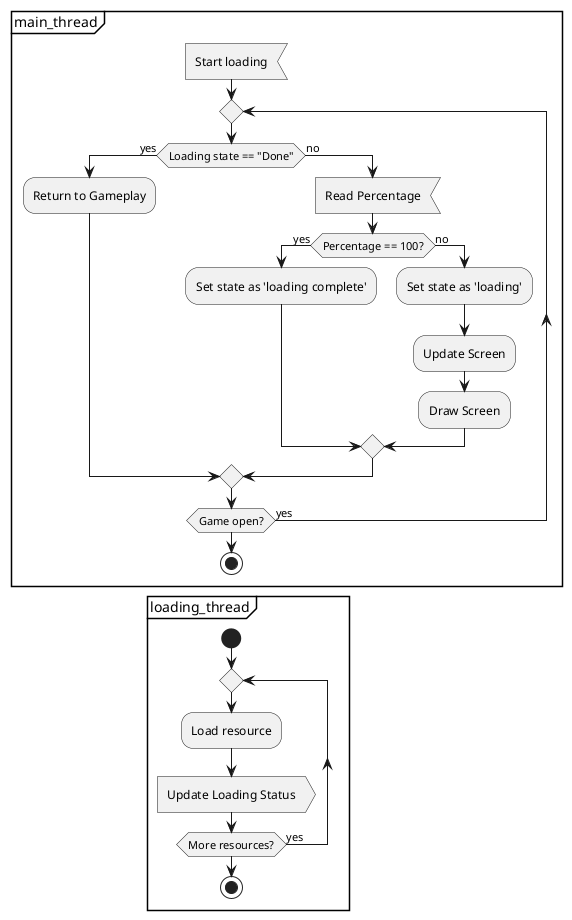 @startuml
partition main_thread {
    :Start loading<
    repeat
        if (Loading state == "Done") then (yes)
            :Return to Gameplay;
        else (no)
            :Read Percentage<
            if (Percentage == 100?) then (yes)
                :Set state as 'loading complete';
            else (no)
                :Set state as 'loading';
            :Update Screen;
            :Draw Screen;
            endif
        endif
    repeat while (Game open?) is (yes)
    stop;
}

partition loading_thread {
    start
    repeat
        :Load resource;
        :Update Loading Status>
    repeat while (More resources?) is (yes)
    stop
}
@enduml
